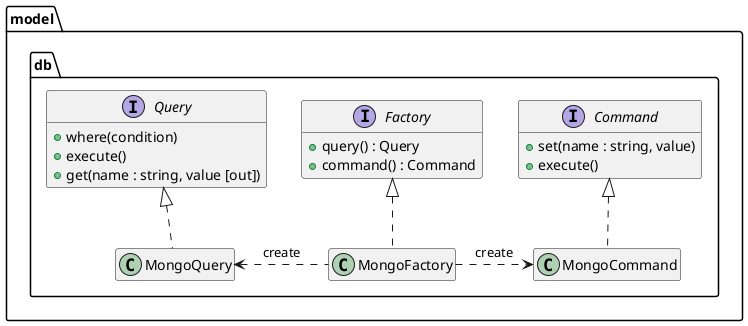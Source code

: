 @startuml
hide empty members
namespace model.db {
    interface Query {
        + where(condition)
        + execute()
        + get(name : string, value [out])
    }
    interface Factory {
        + query() : Query
        + command() : Command
    }
    interface Command {
        + set(name : string, value)
        + execute()
    }
    class MongoQuery
    class MongoFactory
    class MongoCommand


    Query <|.. MongoQuery
    Factory <|.. MongoFactory
    Command <|.. MongoCommand
    MongoQuery <. MongoFactory : create
    MongoFactory .> MongoCommand : create
}
@enduml
